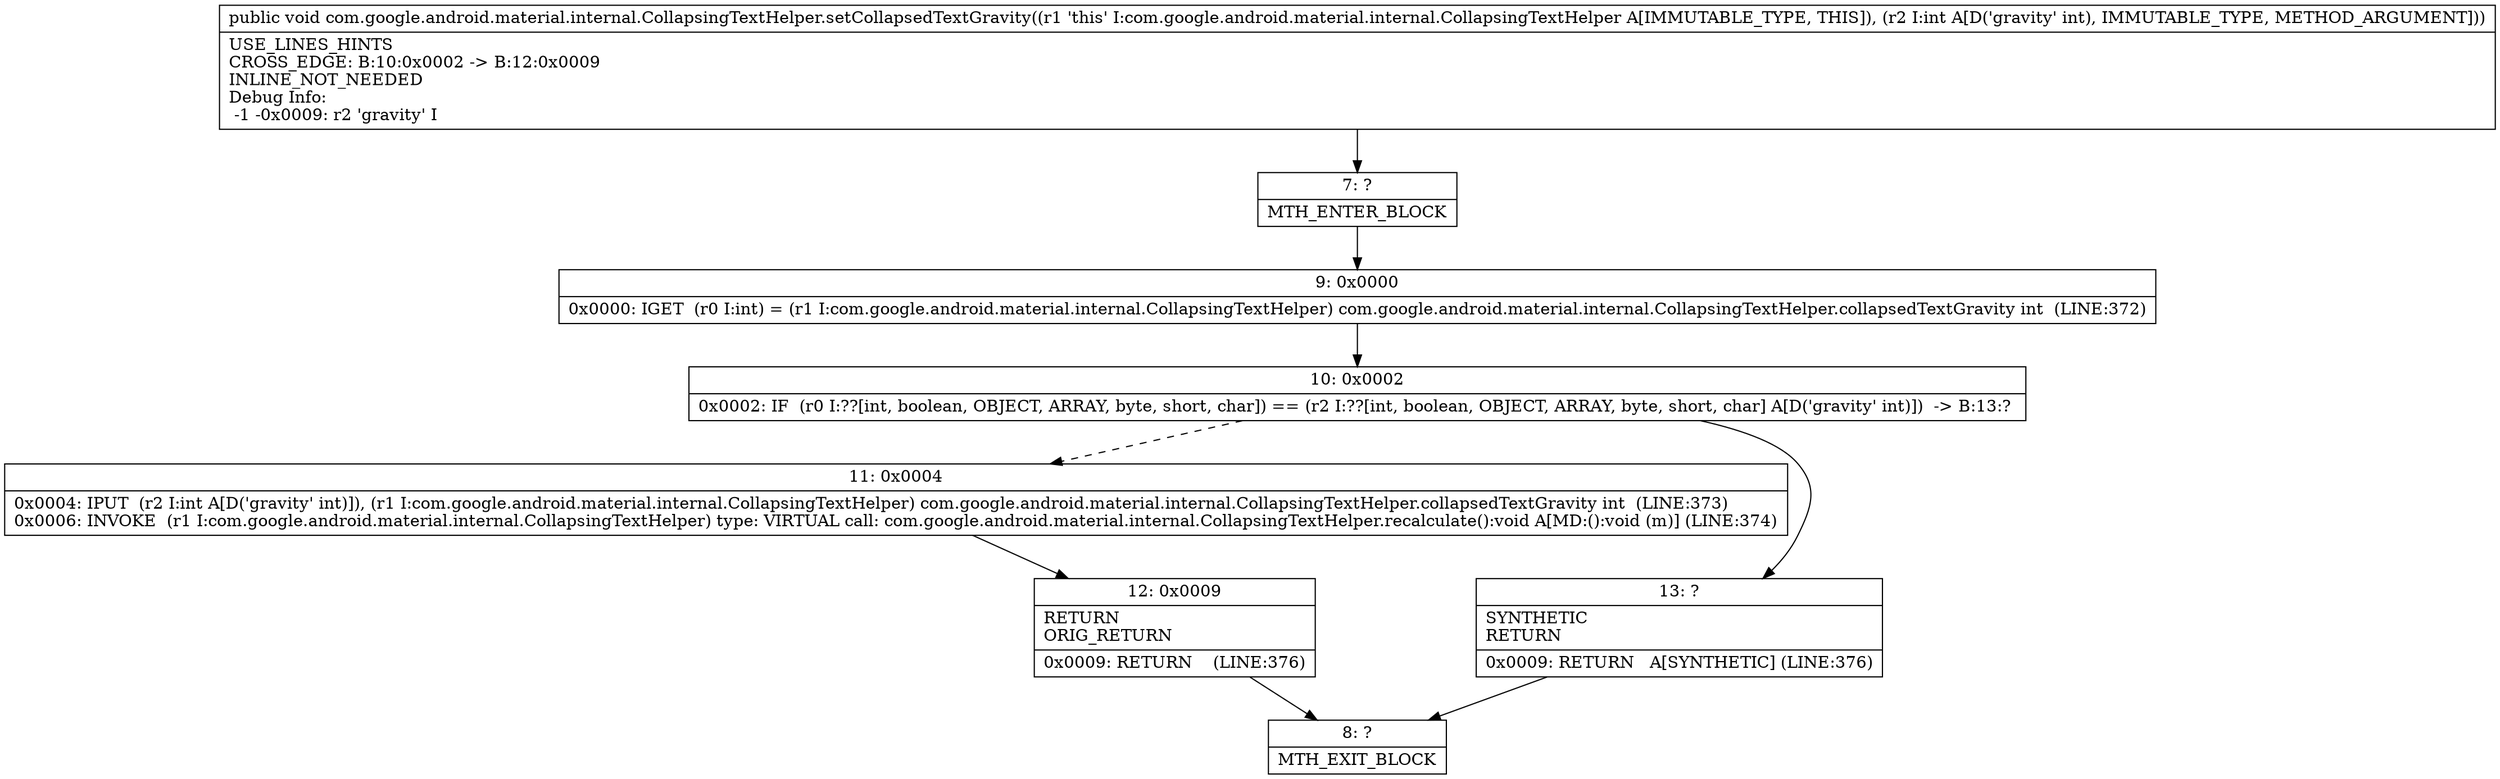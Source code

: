 digraph "CFG forcom.google.android.material.internal.CollapsingTextHelper.setCollapsedTextGravity(I)V" {
Node_7 [shape=record,label="{7\:\ ?|MTH_ENTER_BLOCK\l}"];
Node_9 [shape=record,label="{9\:\ 0x0000|0x0000: IGET  (r0 I:int) = (r1 I:com.google.android.material.internal.CollapsingTextHelper) com.google.android.material.internal.CollapsingTextHelper.collapsedTextGravity int  (LINE:372)\l}"];
Node_10 [shape=record,label="{10\:\ 0x0002|0x0002: IF  (r0 I:??[int, boolean, OBJECT, ARRAY, byte, short, char]) == (r2 I:??[int, boolean, OBJECT, ARRAY, byte, short, char] A[D('gravity' int)])  \-\> B:13:? \l}"];
Node_11 [shape=record,label="{11\:\ 0x0004|0x0004: IPUT  (r2 I:int A[D('gravity' int)]), (r1 I:com.google.android.material.internal.CollapsingTextHelper) com.google.android.material.internal.CollapsingTextHelper.collapsedTextGravity int  (LINE:373)\l0x0006: INVOKE  (r1 I:com.google.android.material.internal.CollapsingTextHelper) type: VIRTUAL call: com.google.android.material.internal.CollapsingTextHelper.recalculate():void A[MD:():void (m)] (LINE:374)\l}"];
Node_12 [shape=record,label="{12\:\ 0x0009|RETURN\lORIG_RETURN\l|0x0009: RETURN    (LINE:376)\l}"];
Node_8 [shape=record,label="{8\:\ ?|MTH_EXIT_BLOCK\l}"];
Node_13 [shape=record,label="{13\:\ ?|SYNTHETIC\lRETURN\l|0x0009: RETURN   A[SYNTHETIC] (LINE:376)\l}"];
MethodNode[shape=record,label="{public void com.google.android.material.internal.CollapsingTextHelper.setCollapsedTextGravity((r1 'this' I:com.google.android.material.internal.CollapsingTextHelper A[IMMUTABLE_TYPE, THIS]), (r2 I:int A[D('gravity' int), IMMUTABLE_TYPE, METHOD_ARGUMENT]))  | USE_LINES_HINTS\lCROSS_EDGE: B:10:0x0002 \-\> B:12:0x0009\lINLINE_NOT_NEEDED\lDebug Info:\l  \-1 \-0x0009: r2 'gravity' I\l}"];
MethodNode -> Node_7;Node_7 -> Node_9;
Node_9 -> Node_10;
Node_10 -> Node_11[style=dashed];
Node_10 -> Node_13;
Node_11 -> Node_12;
Node_12 -> Node_8;
Node_13 -> Node_8;
}

